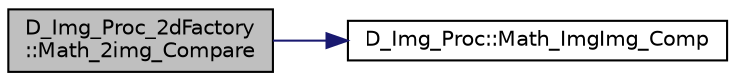 digraph "D_Img_Proc_2dFactory::Math_2img_Compare"
{
 // LATEX_PDF_SIZE
  edge [fontname="Helvetica",fontsize="10",labelfontname="Helvetica",labelfontsize="10"];
  node [fontname="Helvetica",fontsize="10",shape=record];
  rankdir="LR";
  Node1 [label="D_Img_Proc_2dFactory\l::Math_2img_Compare",height=0.2,width=0.4,color="black", fillcolor="grey75", style="filled", fontcolor="black",tooltip=" "];
  Node1 -> Node2 [color="midnightblue",fontsize="10",style="solid",fontname="Helvetica"];
  Node2 [label="D_Img_Proc::Math_ImgImg_Comp",height=0.2,width=0.4,color="black", fillcolor="white", style="filled",URL="$class_d___img___proc.html#ad1322a5e36df2f3a3fb6f6ec7ed2c506",tooltip=" "];
}
